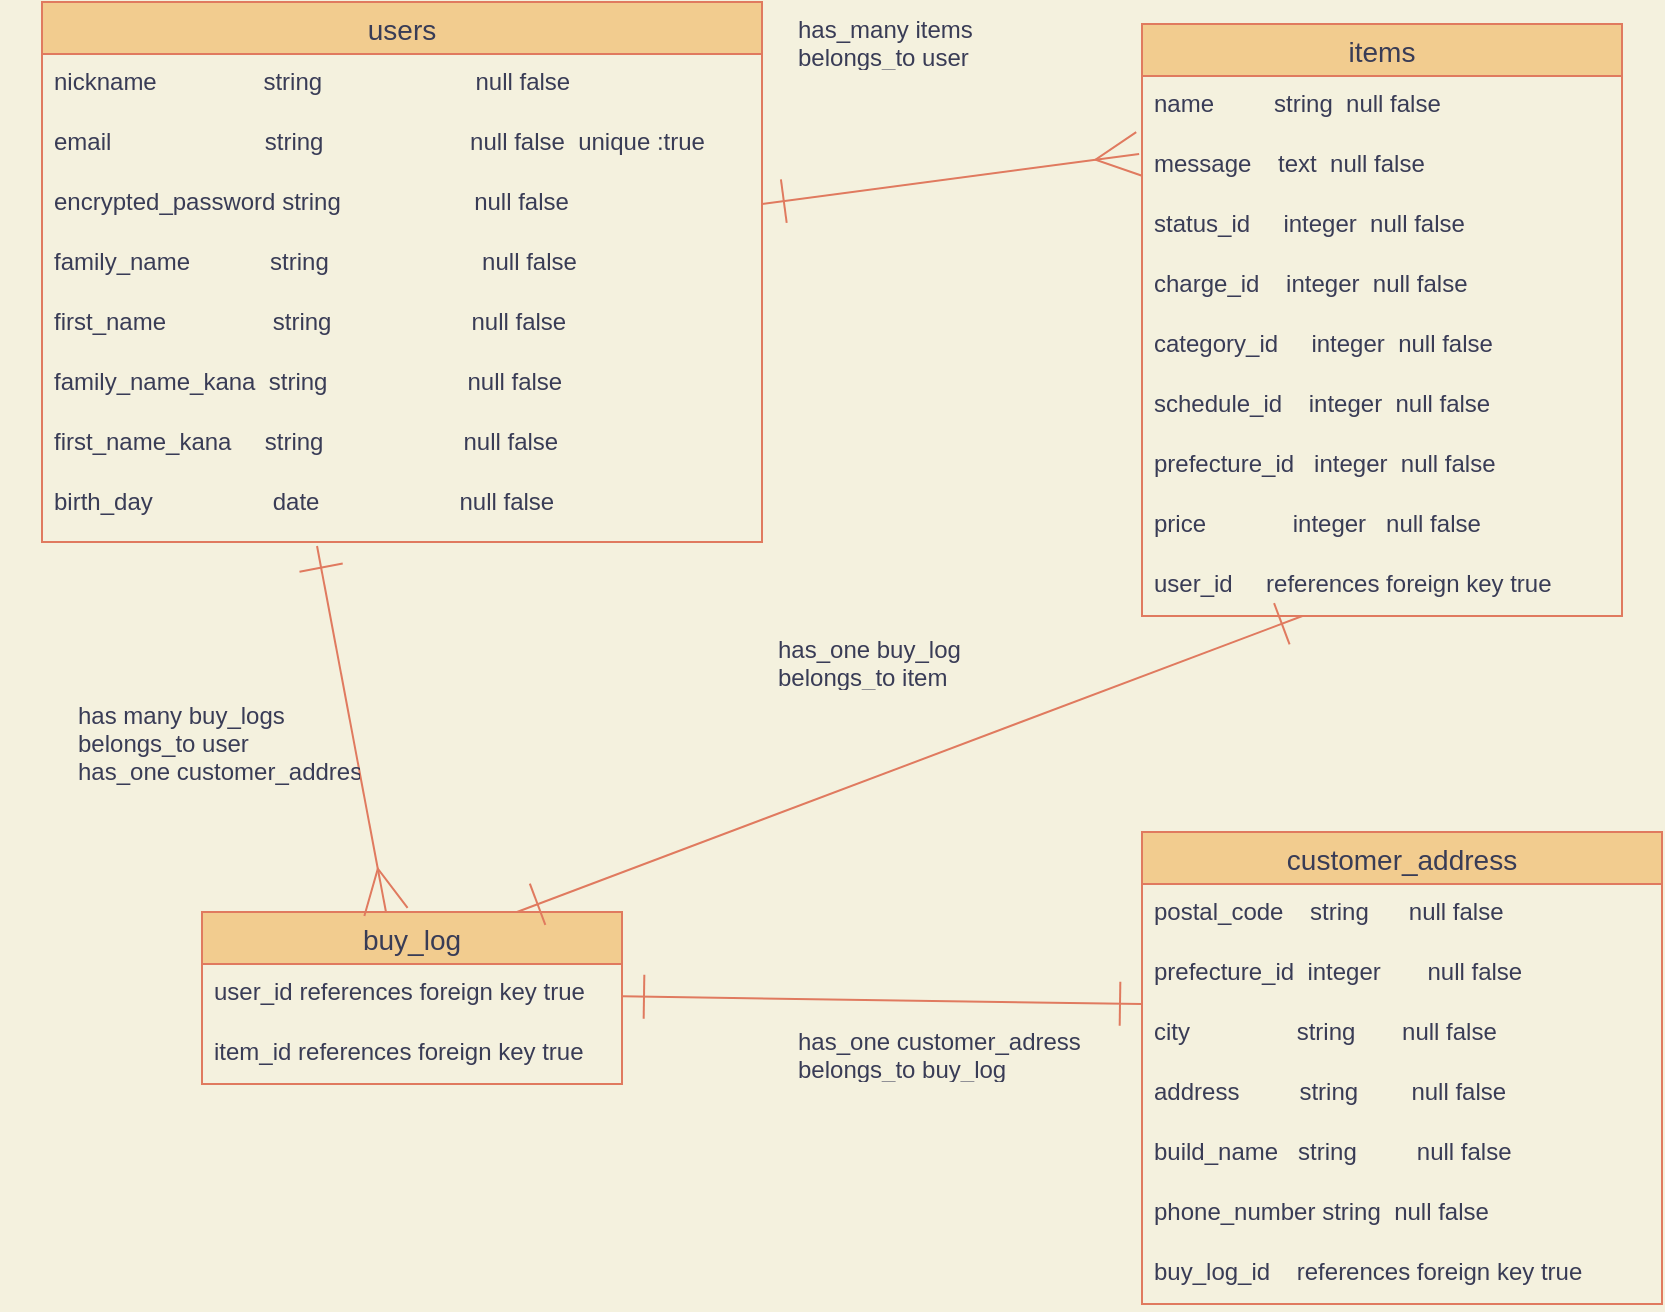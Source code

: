 <mxfile version="13.10.0" type="embed">
    <diagram id="PrIvhimChq7-MTALj76S" name="ページ1">
        <mxGraphModel dx="302" dy="526" grid="1" gridSize="10" guides="1" tooltips="1" connect="1" arrows="1" fold="1" page="1" pageScale="1" pageWidth="827" pageHeight="1169" background="#F4F1DE" math="0" shadow="0">
            <root>
                <mxCell id="0"/>
                <mxCell id="1" parent="0"/>
                <mxCell id="2" value="users" style="swimlane;fontStyle=0;childLayout=stackLayout;horizontal=1;startSize=26;horizontalStack=0;resizeParent=1;resizeParentMax=0;resizeLast=0;collapsible=1;marginBottom=0;align=center;fontSize=14;rounded=0;sketch=0;fillColor=#F2CC8F;strokeColor=#E07A5F;fontColor=#393C56;" vertex="1" parent="1">
                    <mxGeometry x="30" y="315" width="360" height="270" as="geometry"/>
                </mxCell>
                <mxCell id="3" value="nickname                string                       null false" style="text;strokeColor=none;fillColor=none;spacingLeft=4;spacingRight=4;overflow=hidden;rotatable=0;points=[[0,0.5],[1,0.5]];portConstraint=eastwest;fontSize=12;fontColor=#393C56;" vertex="1" parent="2">
                    <mxGeometry y="26" width="360" height="30" as="geometry"/>
                </mxCell>
                <mxCell id="14" value="email                       string                      null false  unique :true" style="text;strokeColor=none;fillColor=none;spacingLeft=4;spacingRight=4;overflow=hidden;rotatable=0;points=[[0,0.5],[1,0.5]];portConstraint=eastwest;fontSize=12;fontColor=#393C56;" vertex="1" parent="2">
                    <mxGeometry y="56" width="360" height="30" as="geometry"/>
                </mxCell>
                <mxCell id="15" value="encrypted_password string                    null false " style="text;strokeColor=none;fillColor=none;spacingLeft=4;spacingRight=4;overflow=hidden;rotatable=0;points=[[0,0.5],[1,0.5]];portConstraint=eastwest;fontSize=12;fontColor=#393C56;" vertex="1" parent="2">
                    <mxGeometry y="86" width="360" height="30" as="geometry"/>
                </mxCell>
                <mxCell id="16" value="family_name            string                       null false" style="text;strokeColor=none;fillColor=none;spacingLeft=4;spacingRight=4;overflow=hidden;rotatable=0;points=[[0,0.5],[1,0.5]];portConstraint=eastwest;fontSize=12;fontColor=#393C56;" vertex="1" parent="2">
                    <mxGeometry y="116" width="360" height="30" as="geometry"/>
                </mxCell>
                <mxCell id="17" value="first_name                string                     null false" style="text;strokeColor=none;fillColor=none;spacingLeft=4;spacingRight=4;overflow=hidden;rotatable=0;points=[[0,0.5],[1,0.5]];portConstraint=eastwest;fontSize=12;fontColor=#393C56;" vertex="1" parent="2">
                    <mxGeometry y="146" width="360" height="30" as="geometry"/>
                </mxCell>
                <mxCell id="18" value="family_name_kana  string                     null false" style="text;strokeColor=none;fillColor=none;spacingLeft=4;spacingRight=4;overflow=hidden;rotatable=0;points=[[0,0.5],[1,0.5]];portConstraint=eastwest;fontSize=12;fontColor=#393C56;" vertex="1" parent="2">
                    <mxGeometry y="176" width="360" height="30" as="geometry"/>
                </mxCell>
                <mxCell id="4" value="first_name_kana     string                     null false" style="text;strokeColor=none;fillColor=none;spacingLeft=4;spacingRight=4;overflow=hidden;rotatable=0;points=[[0,0.5],[1,0.5]];portConstraint=eastwest;fontSize=12;fontColor=#393C56;" vertex="1" parent="2">
                    <mxGeometry y="206" width="360" height="30" as="geometry"/>
                </mxCell>
                <mxCell id="5" value="birth_day                  date                     null false" style="text;strokeColor=none;fillColor=none;spacingLeft=4;spacingRight=4;overflow=hidden;rotatable=0;points=[[0,0.5],[1,0.5]];portConstraint=eastwest;fontSize=12;fontColor=#393C56;" vertex="1" parent="2">
                    <mxGeometry y="236" width="360" height="34" as="geometry"/>
                </mxCell>
                <mxCell id="6" value="items" style="swimlane;fontStyle=0;childLayout=stackLayout;horizontal=1;startSize=26;horizontalStack=0;resizeParent=1;resizeParentMax=0;resizeLast=0;collapsible=1;marginBottom=0;align=center;fontSize=14;rounded=0;sketch=0;fillColor=#F2CC8F;strokeColor=#E07A5F;fontColor=#393C56;" vertex="1" parent="1">
                    <mxGeometry x="580" y="326" width="240" height="296" as="geometry"/>
                </mxCell>
                <mxCell id="8" value="name         string  null false" style="text;strokeColor=none;fillColor=none;spacingLeft=4;spacingRight=4;overflow=hidden;rotatable=0;points=[[0,0.5],[1,0.5]];portConstraint=eastwest;fontSize=12;fontColor=#393C56;" vertex="1" parent="6">
                    <mxGeometry y="26" width="240" height="30" as="geometry"/>
                </mxCell>
                <mxCell id="19" value="message    text  null false" style="text;strokeColor=none;fillColor=none;spacingLeft=4;spacingRight=4;overflow=hidden;rotatable=0;points=[[0,0.5],[1,0.5]];portConstraint=eastwest;fontSize=12;fontColor=#393C56;" vertex="1" parent="6">
                    <mxGeometry y="56" width="240" height="30" as="geometry"/>
                </mxCell>
                <mxCell id="97" value="status_id     integer  null false" style="text;strokeColor=none;fillColor=none;spacingLeft=4;spacingRight=4;overflow=hidden;rotatable=0;points=[[0,0.5],[1,0.5]];portConstraint=eastwest;fontSize=12;fontColor=#393C56;" vertex="1" parent="6">
                    <mxGeometry y="86" width="240" height="30" as="geometry"/>
                </mxCell>
                <mxCell id="98" value="charge_id    integer  null false" style="text;strokeColor=none;fillColor=none;spacingLeft=4;spacingRight=4;overflow=hidden;rotatable=0;points=[[0,0.5],[1,0.5]];portConstraint=eastwest;fontSize=12;fontColor=#393C56;" vertex="1" parent="6">
                    <mxGeometry y="116" width="240" height="30" as="geometry"/>
                </mxCell>
                <mxCell id="20" value="category_id     integer  null false" style="text;strokeColor=none;fillColor=none;spacingLeft=4;spacingRight=4;overflow=hidden;rotatable=0;points=[[0,0.5],[1,0.5]];portConstraint=eastwest;fontSize=12;fontColor=#393C56;" vertex="1" parent="6">
                    <mxGeometry y="146" width="240" height="30" as="geometry"/>
                </mxCell>
                <mxCell id="21" value="schedule_id    integer  null false" style="text;strokeColor=none;fillColor=none;spacingLeft=4;spacingRight=4;overflow=hidden;rotatable=0;points=[[0,0.5],[1,0.5]];portConstraint=eastwest;fontSize=12;fontColor=#393C56;" vertex="1" parent="6">
                    <mxGeometry y="176" width="240" height="30" as="geometry"/>
                </mxCell>
                <mxCell id="22" value="prefecture_id   integer  null false" style="text;strokeColor=none;fillColor=none;spacingLeft=4;spacingRight=4;overflow=hidden;rotatable=0;points=[[0,0.5],[1,0.5]];portConstraint=eastwest;fontSize=12;fontColor=#393C56;" vertex="1" parent="6">
                    <mxGeometry y="206" width="240" height="30" as="geometry"/>
                </mxCell>
                <mxCell id="24" value="price             integer   null false" style="text;strokeColor=none;fillColor=none;spacingLeft=4;spacingRight=4;overflow=hidden;rotatable=0;points=[[0,0.5],[1,0.5]];portConstraint=eastwest;fontSize=12;fontColor=#393C56;" vertex="1" parent="6">
                    <mxGeometry y="236" width="240" height="30" as="geometry"/>
                </mxCell>
                <mxCell id="9" value="user_id     references foreign key true" style="text;strokeColor=none;fillColor=none;spacingLeft=4;spacingRight=4;overflow=hidden;rotatable=0;points=[[0,0.5],[1,0.5]];portConstraint=eastwest;fontSize=12;fontColor=#393C56;" vertex="1" parent="6">
                    <mxGeometry y="266" width="240" height="30" as="geometry"/>
                </mxCell>
                <mxCell id="30" style="edgeStyle=none;rounded=1;sketch=0;orthogonalLoop=1;jettySize=auto;html=1;exitX=1;exitY=0.5;exitDx=0;exitDy=0;endArrow=ERmany;endFill=0;entryX=-0.006;entryY=0.3;entryDx=0;entryDy=0;entryPerimeter=0;strokeWidth=1;jumpSize=7;endSize=20;startArrow=ERone;startFill=0;startSize=20;strokeColor=#E07A5F;fontColor=#393C56;labelBackgroundColor=#F4F1DE;" edge="1" parent="1" source="15" target="19">
                    <mxGeometry relative="1" as="geometry">
                        <mxPoint x="540" y="420" as="targetPoint"/>
                    </mxGeometry>
                </mxCell>
                <mxCell id="33" value="buy_log" style="swimlane;fontStyle=0;childLayout=stackLayout;horizontal=1;startSize=26;horizontalStack=0;resizeParent=1;resizeParentMax=0;resizeLast=0;collapsible=1;marginBottom=0;align=center;fontSize=14;rounded=0;sketch=0;fillColor=#F2CC8F;strokeColor=#E07A5F;fontColor=#393C56;" vertex="1" parent="1">
                    <mxGeometry x="110" y="770" width="210" height="86" as="geometry"/>
                </mxCell>
                <mxCell id="35" value="user_id references foreign key true" style="text;strokeColor=none;fillColor=none;spacingLeft=4;spacingRight=4;overflow=hidden;rotatable=0;points=[[0,0.5],[1,0.5]];portConstraint=eastwest;fontSize=12;fontColor=#393C56;" vertex="1" parent="33">
                    <mxGeometry y="26" width="210" height="30" as="geometry"/>
                </mxCell>
                <mxCell id="36" value="item_id references foreign key true" style="text;strokeColor=none;fillColor=none;spacingLeft=4;spacingRight=4;overflow=hidden;rotatable=0;points=[[0,0.5],[1,0.5]];portConstraint=eastwest;fontSize=12;fontColor=#393C56;" vertex="1" parent="33">
                    <mxGeometry y="56" width="210" height="30" as="geometry"/>
                </mxCell>
                <mxCell id="37" value="customer_address" style="swimlane;fontStyle=0;childLayout=stackLayout;horizontal=1;startSize=26;horizontalStack=0;resizeParent=1;resizeParentMax=0;resizeLast=0;collapsible=1;marginBottom=0;align=center;fontSize=14;rounded=0;sketch=0;fillColor=#F2CC8F;strokeColor=#E07A5F;fontColor=#393C56;" vertex="1" parent="1">
                    <mxGeometry x="580" y="730" width="260" height="236" as="geometry"/>
                </mxCell>
                <mxCell id="38" value="postal_code    string      null false" style="text;strokeColor=none;fillColor=none;spacingLeft=4;spacingRight=4;overflow=hidden;rotatable=0;points=[[0,0.5],[1,0.5]];portConstraint=eastwest;fontSize=12;fontColor=#393C56;" vertex="1" parent="37">
                    <mxGeometry y="26" width="260" height="30" as="geometry"/>
                </mxCell>
                <mxCell id="39" value="prefecture_id  integer       null false" style="text;strokeColor=none;fillColor=none;spacingLeft=4;spacingRight=4;overflow=hidden;rotatable=0;points=[[0,0.5],[1,0.5]];portConstraint=eastwest;fontSize=12;fontColor=#393C56;" vertex="1" parent="37">
                    <mxGeometry y="56" width="260" height="30" as="geometry"/>
                </mxCell>
                <mxCell id="41" value="city                string       null false" style="text;strokeColor=none;fillColor=none;spacingLeft=4;spacingRight=4;overflow=hidden;rotatable=0;points=[[0,0.5],[1,0.5]];portConstraint=eastwest;fontSize=12;fontColor=#393C56;" vertex="1" parent="37">
                    <mxGeometry y="86" width="260" height="30" as="geometry"/>
                </mxCell>
                <mxCell id="42" value="address         string        null false" style="text;strokeColor=none;fillColor=none;spacingLeft=4;spacingRight=4;overflow=hidden;rotatable=0;points=[[0,0.5],[1,0.5]];portConstraint=eastwest;fontSize=12;fontColor=#393C56;" vertex="1" parent="37">
                    <mxGeometry y="116" width="260" height="30" as="geometry"/>
                </mxCell>
                <mxCell id="43" value="build_name   string         null false" style="text;strokeColor=none;fillColor=none;spacingLeft=4;spacingRight=4;overflow=hidden;rotatable=0;points=[[0,0.5],[1,0.5]];portConstraint=eastwest;fontSize=12;fontColor=#393C56;" vertex="1" parent="37">
                    <mxGeometry y="146" width="260" height="30" as="geometry"/>
                </mxCell>
                <mxCell id="96" value="phone_number string  null false" style="text;strokeColor=none;fillColor=none;spacingLeft=4;spacingRight=4;overflow=hidden;rotatable=0;points=[[0,0.5],[1,0.5]];portConstraint=eastwest;fontSize=12;fontColor=#393C56;" vertex="1" parent="37">
                    <mxGeometry y="176" width="260" height="30" as="geometry"/>
                </mxCell>
                <mxCell id="40" value="buy_log_id    references foreign key true" style="text;strokeColor=none;fillColor=none;spacingLeft=4;spacingRight=4;overflow=hidden;rotatable=0;points=[[0,0.5],[1,0.5]];portConstraint=eastwest;fontSize=12;fontColor=#393C56;" vertex="1" parent="37">
                    <mxGeometry y="206" width="260" height="30" as="geometry"/>
                </mxCell>
                <mxCell id="44" style="edgeStyle=none;rounded=1;sketch=0;jumpSize=7;orthogonalLoop=1;jettySize=auto;html=1;entryX=0.75;entryY=0;entryDx=0;entryDy=0;startArrow=ERone;startFill=0;startSize=20;endArrow=ERone;endFill=0;endSize=20;strokeWidth=1;strokeColor=#E07A5F;fontColor=#393C56;labelBackgroundColor=#F4F1DE;" edge="1" parent="1" source="9" target="33">
                    <mxGeometry relative="1" as="geometry"/>
                </mxCell>
                <mxCell id="45" style="edgeStyle=none;rounded=1;sketch=0;jumpSize=7;orthogonalLoop=1;jettySize=auto;html=1;startArrow=ERone;startFill=0;startSize=20;endArrow=ERone;endFill=0;endSize=20;strokeWidth=1;strokeColor=#E07A5F;fontColor=#393C56;labelBackgroundColor=#F4F1DE;" edge="1" parent="1">
                    <mxGeometry relative="1" as="geometry">
                        <mxPoint x="320" y="812.176" as="sourcePoint"/>
                        <mxPoint x="580" y="816" as="targetPoint"/>
                    </mxGeometry>
                </mxCell>
                <mxCell id="46" style="edgeStyle=none;rounded=1;sketch=0;jumpSize=7;orthogonalLoop=1;jettySize=auto;html=1;exitX=0.438;exitY=0;exitDx=0;exitDy=0;startArrow=ERmany;startFill=0;startSize=20;endArrow=ERone;endFill=0;endSize=20;strokeWidth=1;exitPerimeter=0;strokeColor=#E07A5F;fontColor=#393C56;entryX=0.382;entryY=1.059;entryDx=0;entryDy=0;entryPerimeter=0;labelBackgroundColor=#F4F1DE;" edge="1" parent="1" source="33" target="5">
                    <mxGeometry relative="1" as="geometry"/>
                </mxCell>
                <mxCell id="59" value="" style="shape=table;startSize=0;container=1;collapsible=1;childLayout=tableLayout;fixedRows=1;rowLines=0;fontStyle=0;align=center;resizeLast=1;strokeColor=none;fillColor=none;rounded=0;sketch=0;fontColor=#393C56;" vertex="1" parent="1">
                    <mxGeometry x="370" y="320" width="180" height="30" as="geometry"/>
                </mxCell>
                <mxCell id="60" value="" style="shape=partialRectangle;collapsible=0;dropTarget=0;pointerEvents=0;fillColor=none;top=0;left=0;bottom=0;right=0;points=[[0,0.5],[1,0.5]];portConstraint=eastwest;strokeColor=#E07A5F;fontColor=#393C56;" vertex="1" parent="59">
                    <mxGeometry width="180" height="30" as="geometry"/>
                </mxCell>
                <mxCell id="61" value="" style="shape=partialRectangle;connectable=0;fillColor=none;top=0;left=0;bottom=0;right=0;editable=1;overflow=hidden;strokeColor=#E07A5F;fontColor=#393C56;" vertex="1" parent="60">
                    <mxGeometry width="30" height="30" as="geometry"/>
                </mxCell>
                <mxCell id="62" value="has_many items&#10;belongs_to user" style="shape=partialRectangle;connectable=0;fillColor=none;top=0;left=0;bottom=0;right=0;align=left;spacingLeft=6;overflow=hidden;strokeColor=#E07A5F;fontColor=#393C56;" vertex="1" parent="60">
                    <mxGeometry x="30" width="150" height="30" as="geometry"/>
                </mxCell>
                <mxCell id="63" value="" style="shape=table;startSize=30;container=1;collapsible=1;childLayout=tableLayout;fixedRows=1;rowLines=0;fontStyle=0;align=center;resizeLast=1;strokeColor=none;fillColor=none;rounded=0;sketch=0;fontColor=#393C56;" vertex="1" parent="1">
                    <mxGeometry x="10" y="630" width="180" height="110" as="geometry"/>
                </mxCell>
                <mxCell id="64" value="" style="shape=partialRectangle;collapsible=0;dropTarget=0;pointerEvents=0;fillColor=none;top=0;left=0;bottom=0;right=0;points=[[0,0.5],[1,0.5]];portConstraint=eastwest;strokeColor=#E07A5F;fontColor=#393C56;" vertex="1" parent="63">
                    <mxGeometry y="30" width="180" height="50" as="geometry"/>
                </mxCell>
                <mxCell id="65" value="" style="shape=partialRectangle;connectable=0;fillColor=none;top=0;left=0;bottom=0;right=0;editable=1;overflow=hidden;strokeColor=#E07A5F;fontColor=#393C56;" vertex="1" parent="64">
                    <mxGeometry width="30" height="50" as="geometry"/>
                </mxCell>
                <mxCell id="66" value="has many buy_logs&#10;belongs_to user&#10;has_one customer_addresses" style="shape=partialRectangle;connectable=0;fillColor=none;top=0;left=0;bottom=0;right=0;align=left;spacingLeft=6;overflow=hidden;strokeColor=#E07A5F;fontColor=#393C56;" vertex="1" parent="64">
                    <mxGeometry x="30" width="150" height="50" as="geometry"/>
                </mxCell>
                <mxCell id="67" value="" style="shape=table;startSize=0;container=1;collapsible=1;childLayout=tableLayout;fixedRows=1;rowLines=0;fontStyle=0;align=center;resizeLast=1;strokeColor=none;fillColor=none;rounded=0;sketch=0;fontColor=#393C56;" vertex="1" parent="1">
                    <mxGeometry x="360" y="630" width="180" height="30" as="geometry"/>
                </mxCell>
                <mxCell id="68" value="" style="shape=partialRectangle;collapsible=0;dropTarget=0;pointerEvents=0;fillColor=none;top=0;left=0;bottom=0;right=0;points=[[0,0.5],[1,0.5]];portConstraint=eastwest;strokeColor=#E07A5F;fontColor=#393C56;" vertex="1" parent="67">
                    <mxGeometry width="180" height="30" as="geometry"/>
                </mxCell>
                <mxCell id="69" value="" style="shape=partialRectangle;connectable=0;fillColor=none;top=0;left=0;bottom=0;right=0;editable=1;overflow=hidden;strokeColor=#E07A5F;fontColor=#393C56;" vertex="1" parent="68">
                    <mxGeometry width="30" height="30" as="geometry"/>
                </mxCell>
                <mxCell id="70" value="has_one buy_log&#10;belongs_to item" style="shape=partialRectangle;connectable=0;fillColor=none;top=0;left=0;bottom=0;right=0;align=left;spacingLeft=6;overflow=hidden;strokeColor=#E07A5F;fontColor=#393C56;" vertex="1" parent="68">
                    <mxGeometry x="30" width="150" height="30" as="geometry"/>
                </mxCell>
                <mxCell id="71" value="" style="shape=table;startSize=0;container=1;collapsible=1;childLayout=tableLayout;fixedRows=1;rowLines=0;fontStyle=0;align=center;resizeLast=1;strokeColor=none;fillColor=none;rounded=0;sketch=0;fontColor=#393C56;" vertex="1" parent="1">
                    <mxGeometry x="370" y="826" width="180" height="30" as="geometry"/>
                </mxCell>
                <mxCell id="72" value="" style="shape=partialRectangle;collapsible=0;dropTarget=0;pointerEvents=0;fillColor=none;top=0;left=0;bottom=0;right=0;points=[[0,0.5],[1,0.5]];portConstraint=eastwest;strokeColor=#E07A5F;fontColor=#393C56;" vertex="1" parent="71">
                    <mxGeometry width="180" height="30" as="geometry"/>
                </mxCell>
                <mxCell id="73" value="" style="shape=partialRectangle;connectable=0;fillColor=none;top=0;left=0;bottom=0;right=0;editable=1;overflow=hidden;strokeColor=#E07A5F;fontColor=#393C56;" vertex="1" parent="72">
                    <mxGeometry width="30" height="30" as="geometry"/>
                </mxCell>
                <mxCell id="74" value="has_one customer_adress&#10;belongs_to buy_log" style="shape=partialRectangle;connectable=0;fillColor=none;top=0;left=0;bottom=0;right=0;align=left;spacingLeft=6;overflow=hidden;strokeColor=#E07A5F;fontColor=#393C56;" vertex="1" parent="72">
                    <mxGeometry x="30" width="150" height="30" as="geometry"/>
                </mxCell>
            </root>
        </mxGraphModel>
    </diagram>
</mxfile>